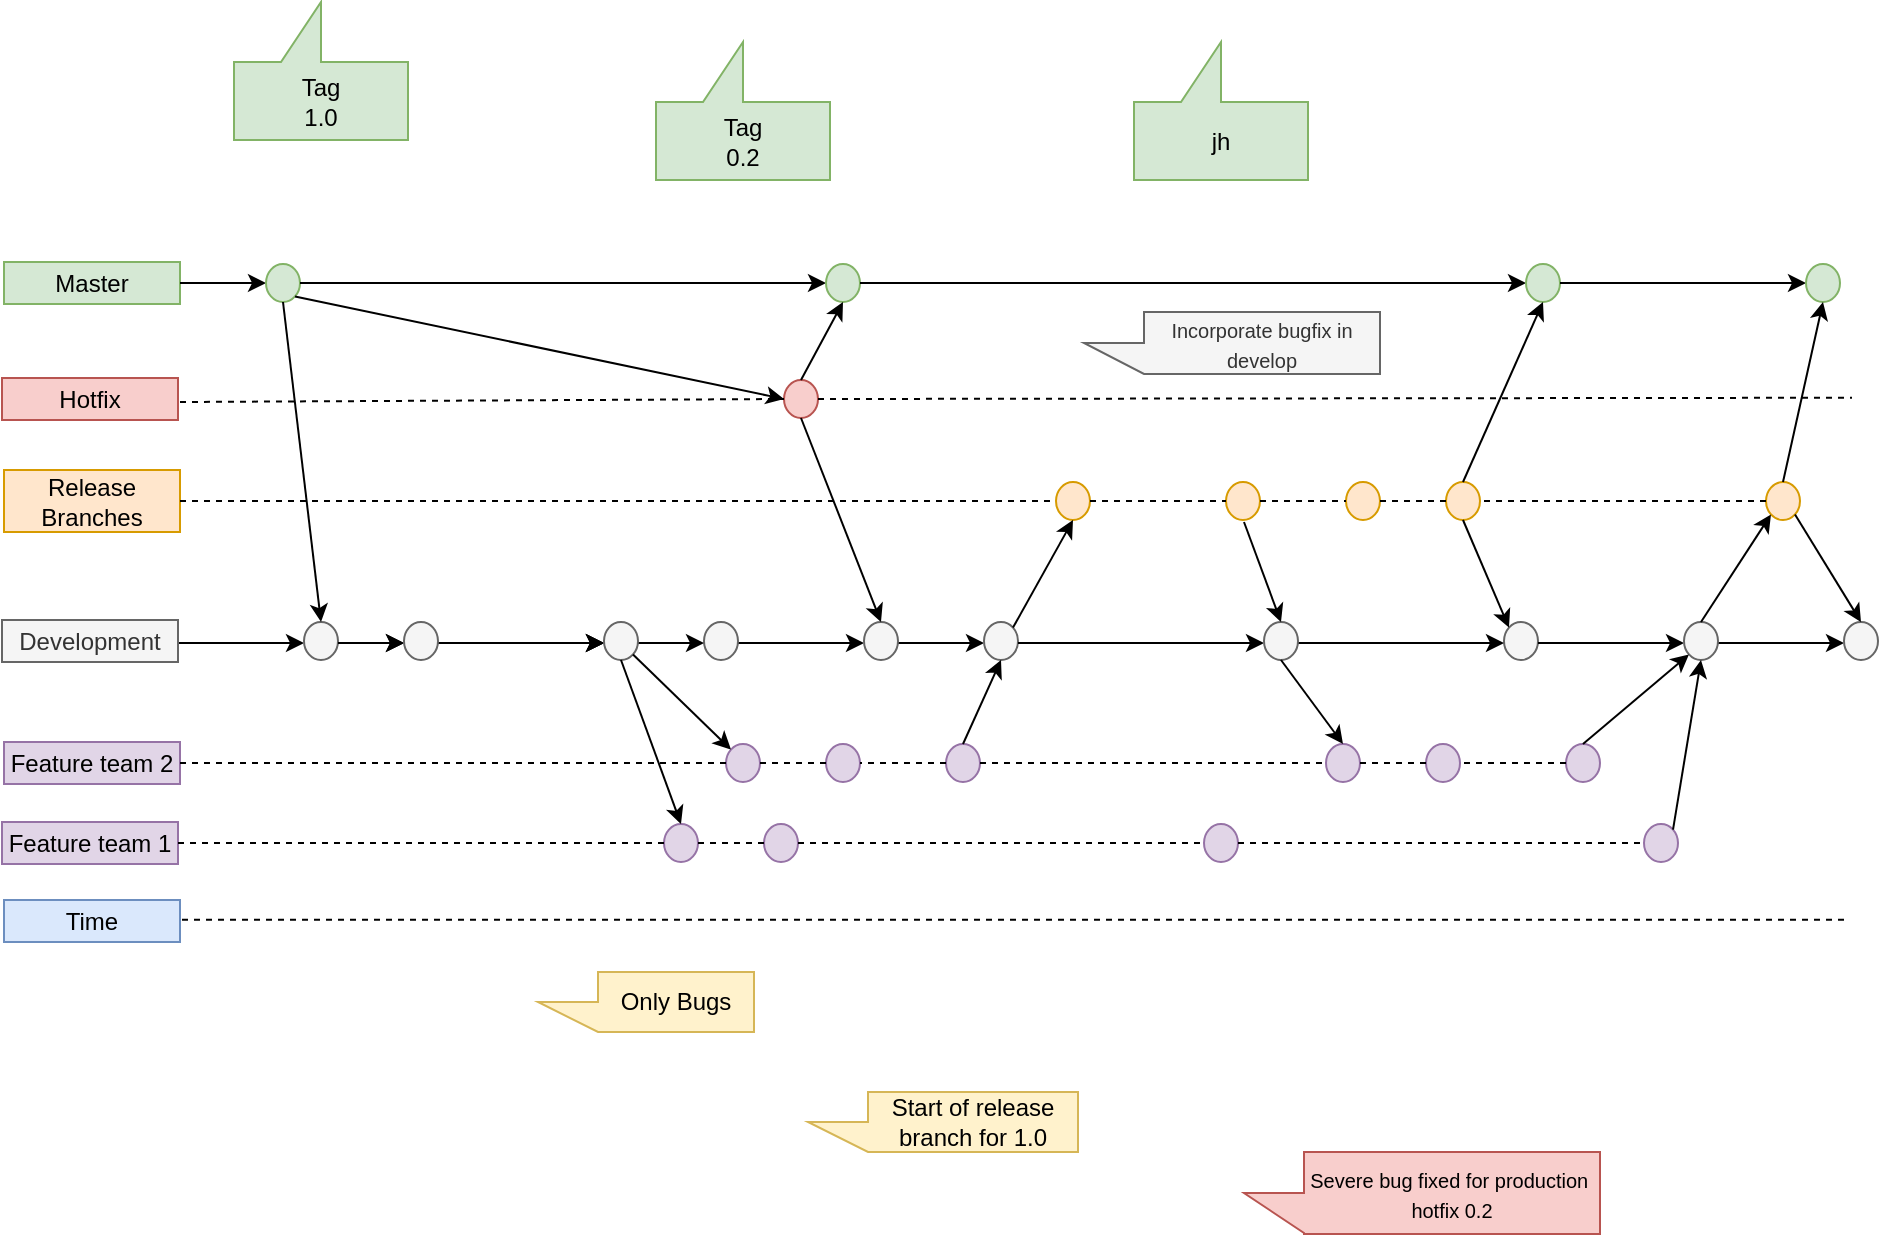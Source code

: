 <mxfile version="21.7.5" type="github">
  <diagram id="yPxyJZ8AM_hMuL3Unpa9" name="gitflow">
    <mxGraphModel dx="930" dy="1030" grid="1" gridSize="10" guides="1" tooltips="1" connect="1" arrows="1" fold="1" page="0" pageScale="1" pageWidth="850" pageHeight="1100" math="0" shadow="0">
      <root>
        <mxCell id="0" />
        <mxCell id="1" parent="0" />
        <mxCell id="7" value="Master" style="text;html=1;strokeColor=#82b366;fillColor=#d5e8d4;align=center;verticalAlign=middle;whiteSpace=wrap;rounded=0;direction=east;" parent="1" vertex="1">
          <mxGeometry x="40" width="88" height="21" as="geometry" />
        </mxCell>
        <mxCell id="20" value="Hotfix" style="text;html=1;strokeColor=#b85450;fillColor=#f8cecc;align=center;verticalAlign=middle;whiteSpace=wrap;rounded=0;direction=east;" parent="1" vertex="1">
          <mxGeometry x="39" y="58" width="88" height="21" as="geometry" />
        </mxCell>
        <mxCell id="42" value="Release Branches" style="text;html=1;strokeColor=#d79b00;fillColor=#ffe6cc;align=center;verticalAlign=middle;whiteSpace=wrap;rounded=0;fontSize=12;direction=east;" parent="1" vertex="1">
          <mxGeometry x="40" y="104" width="88" height="31" as="geometry" />
        </mxCell>
        <mxCell id="85" value="Feature team 1" style="text;html=1;strokeColor=#9673a6;fillColor=#e1d5e7;align=center;verticalAlign=middle;whiteSpace=wrap;rounded=0;direction=east;" parent="1" vertex="1">
          <mxGeometry x="39" y="280" width="88" height="21" as="geometry" />
        </mxCell>
        <mxCell id="FDRWWzNf12pBNZbJ33nD-177" value="Time" style="text;html=1;strokeColor=#6c8ebf;fillColor=#dae8fc;align=center;verticalAlign=middle;whiteSpace=wrap;rounded=0;direction=east;" parent="1" vertex="1">
          <mxGeometry x="40" y="319" width="88" height="21" as="geometry" />
        </mxCell>
        <mxCell id="FDRWWzNf12pBNZbJ33nD-182" value="" style="ellipse;whiteSpace=wrap;html=1;aspect=fixed;fontSize=12;fillColor=#e1d5e7;strokeColor=#9673a6;direction=west;flipH=0;" parent="1" vertex="1">
          <mxGeometry x="370" y="281" width="17" height="19" as="geometry" />
        </mxCell>
        <mxCell id="FDRWWzNf12pBNZbJ33nD-183" value="" style="ellipse;whiteSpace=wrap;html=1;aspect=fixed;fontSize=12;fillColor=#e1d5e7;strokeColor=#9673a6;direction=west;flipH=0;" parent="1" vertex="1">
          <mxGeometry x="420" y="281" width="17" height="19" as="geometry" />
        </mxCell>
        <mxCell id="FDRWWzNf12pBNZbJ33nD-185" value="" style="ellipse;whiteSpace=wrap;html=1;aspect=fixed;fontSize=12;fillColor=#e1d5e7;strokeColor=#9673a6;direction=west;flipH=0;" parent="1" vertex="1">
          <mxGeometry x="640" y="281" width="17" height="19" as="geometry" />
        </mxCell>
        <mxCell id="FDRWWzNf12pBNZbJ33nD-186" value="" style="ellipse;whiteSpace=wrap;html=1;aspect=fixed;fontSize=12;fillColor=#e1d5e7;strokeColor=#9673a6;direction=west;flipH=0;" parent="1" vertex="1">
          <mxGeometry x="860" y="281" width="17" height="19" as="geometry" />
        </mxCell>
        <mxCell id="FDRWWzNf12pBNZbJ33nD-331" value="" style="ellipse;whiteSpace=wrap;html=1;aspect=fixed;fontSize=12;fillColor=#ffe6cc;strokeColor=#d79b00;direction=west;flipH=0;" parent="1" vertex="1">
          <mxGeometry x="651" y="110" width="17" height="19" as="geometry" />
        </mxCell>
        <mxCell id="FDRWWzNf12pBNZbJ33nD-332" value="" style="ellipse;whiteSpace=wrap;html=1;aspect=fixed;fontSize=12;fillColor=#ffe6cc;strokeColor=#d79b00;direction=west;flipH=0;" parent="1" vertex="1">
          <mxGeometry x="566" y="110" width="17" height="19" as="geometry" />
        </mxCell>
        <mxCell id="FDRWWzNf12pBNZbJ33nD-333" value="" style="ellipse;whiteSpace=wrap;html=1;aspect=fixed;fontSize=12;fillColor=#ffe6cc;strokeColor=#d79b00;direction=west;flipH=0;" parent="1" vertex="1">
          <mxGeometry x="711" y="110" width="17" height="19" as="geometry" />
        </mxCell>
        <mxCell id="FDRWWzNf12pBNZbJ33nD-334" value="" style="ellipse;whiteSpace=wrap;html=1;aspect=fixed;fontSize=12;fillColor=#ffe6cc;strokeColor=#d79b00;direction=west;flipH=0;" parent="1" vertex="1">
          <mxGeometry x="761" y="110" width="17" height="19" as="geometry" />
        </mxCell>
        <mxCell id="FDRWWzNf12pBNZbJ33nD-335" value="" style="ellipse;whiteSpace=wrap;html=1;aspect=fixed;fontSize=12;fillColor=#ffe6cc;strokeColor=#d79b00;direction=west;flipH=0;" parent="1" vertex="1">
          <mxGeometry x="921" y="110" width="17" height="19" as="geometry" />
        </mxCell>
        <mxCell id="FDRWWzNf12pBNZbJ33nD-349" value="" style="ellipse;whiteSpace=wrap;html=1;aspect=fixed;fontSize=12;fillColor=#f8cecc;strokeColor=#b85450;direction=west;flipH=0;" parent="1" vertex="1">
          <mxGeometry x="430" y="59" width="17" height="19" as="geometry" />
        </mxCell>
        <mxCell id="FDRWWzNf12pBNZbJ33nD-355" value="" style="edgeStyle=orthogonalEdgeStyle;rounded=0;orthogonalLoop=1;jettySize=auto;html=1;" parent="1" source="7" target="FDRWWzNf12pBNZbJ33nD-354" edge="1">
          <mxGeometry relative="1" as="geometry">
            <mxPoint x="18.333" y="10.0" as="targetPoint" />
            <mxPoint x="890" y="10" as="sourcePoint" />
          </mxGeometry>
        </mxCell>
        <mxCell id="FDRWWzNf12pBNZbJ33nD-354" value="" style="ellipse;whiteSpace=wrap;html=1;aspect=fixed;fontSize=12;fillColor=#d5e8d4;strokeColor=#82b366;direction=east;" parent="1" vertex="1">
          <mxGeometry x="171" y="1" width="17" height="19" as="geometry" />
        </mxCell>
        <mxCell id="FDRWWzNf12pBNZbJ33nD-357" value="" style="edgeStyle=orthogonalEdgeStyle;rounded=0;orthogonalLoop=1;jettySize=auto;html=1;" parent="1" source="FDRWWzNf12pBNZbJ33nD-354" target="FDRWWzNf12pBNZbJ33nD-356" edge="1">
          <mxGeometry relative="1" as="geometry">
            <mxPoint x="18.333" y="11.0" as="targetPoint" />
            <mxPoint x="640" y="11" as="sourcePoint" />
          </mxGeometry>
        </mxCell>
        <mxCell id="FDRWWzNf12pBNZbJ33nD-356" value="" style="ellipse;whiteSpace=wrap;html=1;aspect=fixed;fontSize=12;fillColor=#d5e8d4;strokeColor=#82b366;direction=west;flipH=0;" parent="1" vertex="1">
          <mxGeometry x="451" y="1" width="17" height="19" as="geometry" />
        </mxCell>
        <mxCell id="FDRWWzNf12pBNZbJ33nD-359" value="" style="edgeStyle=orthogonalEdgeStyle;rounded=0;orthogonalLoop=1;jettySize=auto;html=1;" parent="1" source="FDRWWzNf12pBNZbJ33nD-356" target="FDRWWzNf12pBNZbJ33nD-358" edge="1">
          <mxGeometry relative="1" as="geometry">
            <mxPoint x="18.333" y="11.0" as="targetPoint" />
            <mxPoint x="470" y="11" as="sourcePoint" />
          </mxGeometry>
        </mxCell>
        <mxCell id="FDRWWzNf12pBNZbJ33nD-358" value="" style="ellipse;whiteSpace=wrap;html=1;aspect=fixed;fontSize=12;fillColor=#d5e8d4;strokeColor=#82b366;direction=west;flipH=0;" parent="1" vertex="1">
          <mxGeometry x="801" y="1" width="17" height="19" as="geometry" />
        </mxCell>
        <mxCell id="FDRWWzNf12pBNZbJ33nD-361" value="" style="edgeStyle=orthogonalEdgeStyle;rounded=0;orthogonalLoop=1;jettySize=auto;html=1;" parent="1" source="FDRWWzNf12pBNZbJ33nD-358" target="FDRWWzNf12pBNZbJ33nD-360" edge="1">
          <mxGeometry relative="1" as="geometry">
            <mxPoint x="18.333" y="11.0" as="targetPoint" />
            <mxPoint x="280" y="11" as="sourcePoint" />
          </mxGeometry>
        </mxCell>
        <mxCell id="FDRWWzNf12pBNZbJ33nD-360" value="" style="ellipse;whiteSpace=wrap;html=1;aspect=fixed;fontSize=12;fillColor=#d5e8d4;strokeColor=#82b366;direction=west;flipH=0;" parent="1" vertex="1">
          <mxGeometry x="941" y="1" width="17" height="19" as="geometry" />
        </mxCell>
        <mxCell id="zETWnQQV9wwEFKSfop4r-105" value="" style="endArrow=none;dashed=1;html=1;rounded=0;" edge="1" parent="1">
          <mxGeometry width="50" height="50" relative="1" as="geometry">
            <mxPoint x="129" y="328.88" as="sourcePoint" />
            <mxPoint x="961" y="328.88" as="targetPoint" />
          </mxGeometry>
        </mxCell>
        <mxCell id="zETWnQQV9wwEFKSfop4r-106" style="edgeStyle=orthogonalEdgeStyle;rounded=0;orthogonalLoop=1;jettySize=auto;html=1;entryX=1;entryY=0.5;entryDx=0;entryDy=0;" edge="1" parent="1">
          <mxGeometry relative="1" as="geometry">
            <mxPoint x="127" y="190.5" as="sourcePoint" />
            <mxPoint x="190.0" y="190.5" as="targetPoint" />
          </mxGeometry>
        </mxCell>
        <mxCell id="zETWnQQV9wwEFKSfop4r-107" value="Development" style="text;html=1;strokeColor=#666666;fillColor=#f5f5f5;align=center;verticalAlign=middle;whiteSpace=wrap;rounded=0;fontColor=#333333;direction=east;" vertex="1" parent="1">
          <mxGeometry x="39" y="179" width="88" height="21" as="geometry" />
        </mxCell>
        <mxCell id="zETWnQQV9wwEFKSfop4r-108" style="edgeStyle=orthogonalEdgeStyle;rounded=0;orthogonalLoop=1;jettySize=auto;html=1;entryX=1;entryY=0.5;entryDx=0;entryDy=0;" edge="1" parent="1">
          <mxGeometry relative="1" as="geometry">
            <mxPoint x="407.0" y="190.5" as="sourcePoint" />
            <mxPoint x="470.0" y="190.5" as="targetPoint" />
          </mxGeometry>
        </mxCell>
        <mxCell id="zETWnQQV9wwEFKSfop4r-109" value="" style="ellipse;whiteSpace=wrap;html=1;aspect=fixed;fontSize=12;fillColor=#f5f5f5;strokeColor=#666666;fontColor=#333333;direction=west;flipH=0;" vertex="1" parent="1">
          <mxGeometry x="390" y="180" width="17" height="19" as="geometry" />
        </mxCell>
        <mxCell id="zETWnQQV9wwEFKSfop4r-110" style="edgeStyle=orthogonalEdgeStyle;rounded=0;orthogonalLoop=1;jettySize=auto;html=1;exitX=0;exitY=0.5;exitDx=0;exitDy=0;entryX=1;entryY=0.5;entryDx=0;entryDy=0;" edge="1" parent="1">
          <mxGeometry relative="1" as="geometry">
            <mxPoint x="487.0" y="190.5" as="sourcePoint" />
            <mxPoint x="530.0" y="190.5" as="targetPoint" />
          </mxGeometry>
        </mxCell>
        <mxCell id="zETWnQQV9wwEFKSfop4r-111" value="" style="ellipse;whiteSpace=wrap;html=1;aspect=fixed;fontSize=12;fillColor=#f5f5f5;strokeColor=#666666;fontColor=#333333;direction=west;flipH=0;" vertex="1" parent="1">
          <mxGeometry x="470" y="180" width="17" height="19" as="geometry" />
        </mxCell>
        <mxCell id="zETWnQQV9wwEFKSfop4r-112" style="edgeStyle=orthogonalEdgeStyle;rounded=0;orthogonalLoop=1;jettySize=auto;html=1;entryX=1;entryY=0.5;entryDx=0;entryDy=0;" edge="1" parent="1">
          <mxGeometry relative="1" as="geometry">
            <mxPoint x="897.0" y="190.5" as="sourcePoint" />
            <mxPoint x="960.0" y="190.5" as="targetPoint" />
          </mxGeometry>
        </mxCell>
        <mxCell id="zETWnQQV9wwEFKSfop4r-113" value="" style="ellipse;whiteSpace=wrap;html=1;aspect=fixed;fontSize=12;fillColor=#f5f5f5;strokeColor=#666666;fontColor=#333333;direction=west;flipH=0;" vertex="1" parent="1">
          <mxGeometry x="790" y="180" width="17" height="19" as="geometry" />
        </mxCell>
        <mxCell id="zETWnQQV9wwEFKSfop4r-114" value="" style="ellipse;whiteSpace=wrap;html=1;aspect=fixed;fontSize=12;fillColor=#f5f5f5;strokeColor=#666666;fontColor=#333333;direction=west;flipH=0;" vertex="1" parent="1">
          <mxGeometry x="960" y="180" width="17" height="19" as="geometry" />
        </mxCell>
        <mxCell id="zETWnQQV9wwEFKSfop4r-115" style="edgeStyle=orthogonalEdgeStyle;rounded=0;orthogonalLoop=1;jettySize=auto;html=1;entryX=1;entryY=0.5;entryDx=0;entryDy=0;" edge="1" parent="1">
          <mxGeometry relative="1" as="geometry">
            <mxPoint x="687.0" y="190.5" as="sourcePoint" />
            <mxPoint x="790.0" y="190.5" as="targetPoint" />
          </mxGeometry>
        </mxCell>
        <mxCell id="zETWnQQV9wwEFKSfop4r-116" value="" style="ellipse;whiteSpace=wrap;html=1;aspect=fixed;fontSize=12;fillColor=#f5f5f5;strokeColor=#666666;fontColor=#333333;direction=west;flipH=0;" vertex="1" parent="1">
          <mxGeometry x="530" y="180" width="17" height="19" as="geometry" />
        </mxCell>
        <mxCell id="zETWnQQV9wwEFKSfop4r-117" value="" style="edgeStyle=orthogonalEdgeStyle;rounded=0;orthogonalLoop=1;jettySize=auto;html=1;entryX=1;entryY=0.5;entryDx=0;entryDy=0;" edge="1" parent="1">
          <mxGeometry relative="1" as="geometry">
            <mxPoint x="807.0" y="190.5" as="sourcePoint" />
            <mxPoint x="880.0" y="190.5" as="targetPoint" />
          </mxGeometry>
        </mxCell>
        <mxCell id="zETWnQQV9wwEFKSfop4r-118" value="" style="ellipse;whiteSpace=wrap;html=1;aspect=fixed;fontSize=12;fillColor=#f5f5f5;strokeColor=#666666;fontColor=#333333;direction=west;flipH=0;" vertex="1" parent="1">
          <mxGeometry x="880" y="180" width="17" height="19" as="geometry" />
        </mxCell>
        <mxCell id="zETWnQQV9wwEFKSfop4r-119" style="edgeStyle=orthogonalEdgeStyle;rounded=0;orthogonalLoop=1;jettySize=auto;html=1;exitX=0;exitY=0.5;exitDx=0;exitDy=0;entryX=1;entryY=0.5;entryDx=0;entryDy=0;" edge="1" parent="1">
          <mxGeometry relative="1" as="geometry">
            <mxPoint x="207.0" y="190.5" as="sourcePoint" />
            <mxPoint x="240.0" y="190.5" as="targetPoint" />
          </mxGeometry>
        </mxCell>
        <mxCell id="zETWnQQV9wwEFKSfop4r-120" value="" style="edgeStyle=orthogonalEdgeStyle;rounded=0;orthogonalLoop=1;jettySize=auto;html=1;" edge="1" parent="1">
          <mxGeometry relative="1" as="geometry">
            <mxPoint x="257.0" y="190.5" as="sourcePoint" />
            <mxPoint x="340" y="190.5" as="targetPoint" />
          </mxGeometry>
        </mxCell>
        <mxCell id="zETWnQQV9wwEFKSfop4r-121" value="" style="ellipse;whiteSpace=wrap;html=1;aspect=fixed;fontSize=12;fillColor=#f5f5f5;fontColor=#333333;strokeColor=#666666;direction=west;flipH=0;" vertex="1" parent="1">
          <mxGeometry x="190" y="180" width="17" height="19" as="geometry" />
        </mxCell>
        <mxCell id="zETWnQQV9wwEFKSfop4r-122" value="" style="edgeStyle=orthogonalEdgeStyle;rounded=0;orthogonalLoop=1;jettySize=auto;html=1;" edge="1" parent="1">
          <mxGeometry relative="1" as="geometry">
            <mxPoint x="257.0" y="190.5" as="sourcePoint" />
            <mxPoint x="340" y="190.5" as="targetPoint" />
          </mxGeometry>
        </mxCell>
        <mxCell id="zETWnQQV9wwEFKSfop4r-123" value="" style="edgeStyle=orthogonalEdgeStyle;rounded=0;orthogonalLoop=1;jettySize=auto;html=1;" edge="1" parent="1">
          <mxGeometry relative="1" as="geometry">
            <mxPoint x="257.0" y="190.5" as="sourcePoint" />
            <mxPoint x="340" y="190.5" as="targetPoint" />
          </mxGeometry>
        </mxCell>
        <mxCell id="zETWnQQV9wwEFKSfop4r-124" value="" style="edgeStyle=orthogonalEdgeStyle;rounded=0;orthogonalLoop=1;jettySize=auto;html=1;entryX=1;entryY=0.5;entryDx=0;entryDy=0;" edge="1" parent="1">
          <mxGeometry relative="1" as="geometry">
            <mxPoint x="547.0" y="190.5" as="sourcePoint" />
            <mxPoint x="670.0" y="190.5" as="targetPoint" />
          </mxGeometry>
        </mxCell>
        <mxCell id="zETWnQQV9wwEFKSfop4r-125" value="" style="ellipse;whiteSpace=wrap;html=1;aspect=fixed;fontSize=12;fillColor=#f5f5f5;strokeColor=#666666;fontColor=#333333;direction=west;flipH=0;" vertex="1" parent="1">
          <mxGeometry x="670" y="180" width="17" height="19" as="geometry" />
        </mxCell>
        <mxCell id="zETWnQQV9wwEFKSfop4r-126" style="edgeStyle=orthogonalEdgeStyle;rounded=0;orthogonalLoop=1;jettySize=auto;html=1;exitX=0;exitY=0.5;exitDx=0;exitDy=0;entryX=1;entryY=0.5;entryDx=0;entryDy=0;" edge="1" parent="1">
          <mxGeometry relative="1" as="geometry">
            <mxPoint x="357.0" y="190.5" as="sourcePoint" />
            <mxPoint x="390.0" y="190.5" as="targetPoint" />
          </mxGeometry>
        </mxCell>
        <mxCell id="zETWnQQV9wwEFKSfop4r-127" value="" style="ellipse;whiteSpace=wrap;html=1;aspect=fixed;fontSize=12;fillColor=#f5f5f5;strokeColor=#666666;fontColor=#333333;direction=west;flipH=0;" vertex="1" parent="1">
          <mxGeometry x="340" y="180" width="17" height="19" as="geometry" />
        </mxCell>
        <mxCell id="zETWnQQV9wwEFKSfop4r-128" value="" style="edgeStyle=orthogonalEdgeStyle;rounded=0;orthogonalLoop=1;jettySize=auto;html=1;" edge="1" parent="1">
          <mxGeometry relative="1" as="geometry">
            <mxPoint x="207.0" y="190.5" as="sourcePoint" />
            <mxPoint x="240" y="190.5" as="targetPoint" />
          </mxGeometry>
        </mxCell>
        <mxCell id="zETWnQQV9wwEFKSfop4r-129" value="" style="ellipse;whiteSpace=wrap;html=1;aspect=fixed;fontSize=12;fillColor=#f5f5f5;strokeColor=#666666;fontColor=#333333;direction=west;flipH=0;" vertex="1" parent="1">
          <mxGeometry x="240" y="180" width="17" height="19" as="geometry" />
        </mxCell>
        <mxCell id="zETWnQQV9wwEFKSfop4r-131" value="Feature team 2" style="text;html=1;strokeColor=#9673a6;fillColor=#e1d5e7;align=center;verticalAlign=middle;whiteSpace=wrap;rounded=0;direction=east;" vertex="1" parent="1">
          <mxGeometry x="40" y="240" width="88" height="21" as="geometry" />
        </mxCell>
        <mxCell id="zETWnQQV9wwEFKSfop4r-133" value="" style="ellipse;whiteSpace=wrap;html=1;aspect=fixed;fontSize=12;fillColor=#e1d5e7;strokeColor=#9673a6;direction=west;flipH=0;" vertex="1" parent="1">
          <mxGeometry x="401" y="241" width="17" height="19" as="geometry" />
        </mxCell>
        <mxCell id="zETWnQQV9wwEFKSfop4r-135" value="" style="ellipse;whiteSpace=wrap;html=1;aspect=fixed;fontSize=12;fillColor=#e1d5e7;strokeColor=#9673a6;direction=west;flipH=0;" vertex="1" parent="1">
          <mxGeometry x="451" y="241" width="17" height="19" as="geometry" />
        </mxCell>
        <mxCell id="zETWnQQV9wwEFKSfop4r-137" value="" style="ellipse;whiteSpace=wrap;html=1;aspect=fixed;fontSize=12;fillColor=#e1d5e7;strokeColor=#9673a6;direction=west;flipH=0;" vertex="1" parent="1">
          <mxGeometry x="701" y="241" width="17" height="19" as="geometry" />
        </mxCell>
        <mxCell id="zETWnQQV9wwEFKSfop4r-138" value="" style="ellipse;whiteSpace=wrap;html=1;aspect=fixed;fontSize=12;fillColor=#e1d5e7;strokeColor=#9673a6;direction=west;flipH=0;" vertex="1" parent="1">
          <mxGeometry x="821" y="241" width="17" height="19" as="geometry" />
        </mxCell>
        <mxCell id="zETWnQQV9wwEFKSfop4r-140" value="" style="ellipse;whiteSpace=wrap;html=1;aspect=fixed;fontSize=12;fillColor=#e1d5e7;strokeColor=#9673a6;direction=west;flipH=0;" vertex="1" parent="1">
          <mxGeometry x="511" y="241" width="17" height="19" as="geometry" />
        </mxCell>
        <mxCell id="zETWnQQV9wwEFKSfop4r-142" value="" style="ellipse;whiteSpace=wrap;html=1;aspect=fixed;fontSize=12;fillColor=#e1d5e7;strokeColor=#9673a6;direction=west;flipH=0;" vertex="1" parent="1">
          <mxGeometry x="751" y="241" width="17" height="19" as="geometry" />
        </mxCell>
        <mxCell id="zETWnQQV9wwEFKSfop4r-143" value="" style="endArrow=none;dashed=1;html=1;rounded=0;entryX=1;entryY=0.5;entryDx=0;entryDy=0;" edge="1" parent="1" target="FDRWWzNf12pBNZbJ33nD-349">
          <mxGeometry width="50" height="50" relative="1" as="geometry">
            <mxPoint x="128" y="70" as="sourcePoint" />
            <mxPoint x="178" y="20" as="targetPoint" />
          </mxGeometry>
        </mxCell>
        <mxCell id="zETWnQQV9wwEFKSfop4r-146" value="" style="endArrow=none;dashed=1;html=1;rounded=0;exitX=0;exitY=0.5;exitDx=0;exitDy=0;" edge="1" parent="1" source="FDRWWzNf12pBNZbJ33nD-349">
          <mxGeometry width="50" height="50" relative="1" as="geometry">
            <mxPoint x="451" y="67.87" as="sourcePoint" />
            <mxPoint x="964" y="67.87" as="targetPoint" />
          </mxGeometry>
        </mxCell>
        <mxCell id="zETWnQQV9wwEFKSfop4r-147" value="" style="endArrow=none;dashed=1;html=1;rounded=0;exitX=1;exitY=0.5;exitDx=0;exitDy=0;entryX=1;entryY=0.5;entryDx=0;entryDy=0;" edge="1" parent="1" source="42" target="FDRWWzNf12pBNZbJ33nD-332">
          <mxGeometry width="50" height="50" relative="1" as="geometry">
            <mxPoint x="480" y="160" as="sourcePoint" />
            <mxPoint x="530" y="110" as="targetPoint" />
          </mxGeometry>
        </mxCell>
        <mxCell id="zETWnQQV9wwEFKSfop4r-148" value="" style="endArrow=none;dashed=1;html=1;rounded=0;entryX=1;entryY=0.5;entryDx=0;entryDy=0;exitX=0;exitY=0.5;exitDx=0;exitDy=0;" edge="1" parent="1" source="FDRWWzNf12pBNZbJ33nD-332" target="FDRWWzNf12pBNZbJ33nD-331">
          <mxGeometry width="50" height="50" relative="1" as="geometry">
            <mxPoint x="480" y="160" as="sourcePoint" />
            <mxPoint x="530" y="110" as="targetPoint" />
          </mxGeometry>
        </mxCell>
        <mxCell id="zETWnQQV9wwEFKSfop4r-149" value="" style="endArrow=none;dashed=1;html=1;rounded=0;entryX=1;entryY=0.5;entryDx=0;entryDy=0;exitX=0;exitY=0.5;exitDx=0;exitDy=0;" edge="1" parent="1" source="FDRWWzNf12pBNZbJ33nD-331" target="FDRWWzNf12pBNZbJ33nD-333">
          <mxGeometry width="50" height="50" relative="1" as="geometry">
            <mxPoint x="480" y="160" as="sourcePoint" />
            <mxPoint x="530" y="110" as="targetPoint" />
          </mxGeometry>
        </mxCell>
        <mxCell id="zETWnQQV9wwEFKSfop4r-150" value="" style="endArrow=none;dashed=1;html=1;rounded=0;entryX=0;entryY=0.5;entryDx=0;entryDy=0;exitX=1;exitY=0.5;exitDx=0;exitDy=0;" edge="1" parent="1" source="FDRWWzNf12pBNZbJ33nD-334" target="FDRWWzNf12pBNZbJ33nD-333">
          <mxGeometry width="50" height="50" relative="1" as="geometry">
            <mxPoint x="678" y="130" as="sourcePoint" />
            <mxPoint x="721" y="130" as="targetPoint" />
          </mxGeometry>
        </mxCell>
        <mxCell id="zETWnQQV9wwEFKSfop4r-151" value="" style="endArrow=none;dashed=1;html=1;rounded=0;entryX=0;entryY=0.5;entryDx=0;entryDy=0;exitX=1;exitY=0.5;exitDx=0;exitDy=0;" edge="1" parent="1" source="FDRWWzNf12pBNZbJ33nD-335" target="FDRWWzNf12pBNZbJ33nD-334">
          <mxGeometry width="50" height="50" relative="1" as="geometry">
            <mxPoint x="480" y="160" as="sourcePoint" />
            <mxPoint x="530" y="110" as="targetPoint" />
          </mxGeometry>
        </mxCell>
        <mxCell id="zETWnQQV9wwEFKSfop4r-153" value="" style="endArrow=none;dashed=1;html=1;rounded=0;exitX=1;exitY=0.5;exitDx=0;exitDy=0;entryX=1;entryY=0.5;entryDx=0;entryDy=0;" edge="1" parent="1" source="zETWnQQV9wwEFKSfop4r-131" target="zETWnQQV9wwEFKSfop4r-133">
          <mxGeometry width="50" height="50" relative="1" as="geometry">
            <mxPoint x="390" y="160" as="sourcePoint" />
            <mxPoint x="440" y="110" as="targetPoint" />
          </mxGeometry>
        </mxCell>
        <mxCell id="zETWnQQV9wwEFKSfop4r-154" value="" style="endArrow=none;dashed=1;html=1;rounded=0;exitX=1;exitY=0.5;exitDx=0;exitDy=0;entryX=1;entryY=0.5;entryDx=0;entryDy=0;" edge="1" parent="1" source="85" target="FDRWWzNf12pBNZbJ33nD-182">
          <mxGeometry width="50" height="50" relative="1" as="geometry">
            <mxPoint x="147" y="281" as="sourcePoint" />
            <mxPoint x="420" y="281" as="targetPoint" />
          </mxGeometry>
        </mxCell>
        <mxCell id="zETWnQQV9wwEFKSfop4r-155" value="" style="endArrow=none;dashed=1;html=1;rounded=0;entryX=1;entryY=0.5;entryDx=0;entryDy=0;exitX=0;exitY=0.5;exitDx=0;exitDy=0;" edge="1" parent="1" source="zETWnQQV9wwEFKSfop4r-133" target="zETWnQQV9wwEFKSfop4r-135">
          <mxGeometry width="50" height="50" relative="1" as="geometry">
            <mxPoint x="678" y="130" as="sourcePoint" />
            <mxPoint x="721" y="130" as="targetPoint" />
          </mxGeometry>
        </mxCell>
        <mxCell id="zETWnQQV9wwEFKSfop4r-156" value="" style="endArrow=none;dashed=1;html=1;rounded=0;entryX=1;entryY=0.5;entryDx=0;entryDy=0;exitX=0;exitY=0.5;exitDx=0;exitDy=0;" edge="1" parent="1" source="FDRWWzNf12pBNZbJ33nD-182" target="FDRWWzNf12pBNZbJ33nD-183">
          <mxGeometry width="50" height="50" relative="1" as="geometry">
            <mxPoint x="428" y="261" as="sourcePoint" />
            <mxPoint x="461" y="261" as="targetPoint" />
          </mxGeometry>
        </mxCell>
        <mxCell id="zETWnQQV9wwEFKSfop4r-157" value="" style="endArrow=none;dashed=1;html=1;rounded=0;exitX=0;exitY=0.5;exitDx=0;exitDy=0;entryX=1;entryY=0.5;entryDx=0;entryDy=0;" edge="1" parent="1" source="FDRWWzNf12pBNZbJ33nD-183" target="FDRWWzNf12pBNZbJ33nD-185">
          <mxGeometry width="50" height="50" relative="1" as="geometry">
            <mxPoint x="450" y="310" as="sourcePoint" />
            <mxPoint x="630" y="290" as="targetPoint" />
          </mxGeometry>
        </mxCell>
        <mxCell id="zETWnQQV9wwEFKSfop4r-158" value="" style="endArrow=none;dashed=1;html=1;rounded=0;exitX=0;exitY=0.5;exitDx=0;exitDy=0;entryX=1;entryY=0.5;entryDx=0;entryDy=0;" edge="1" parent="1" source="FDRWWzNf12pBNZbJ33nD-185" target="FDRWWzNf12pBNZbJ33nD-186">
          <mxGeometry width="50" height="50" relative="1" as="geometry">
            <mxPoint x="658" y="289.88" as="sourcePoint" />
            <mxPoint x="850" y="290" as="targetPoint" />
          </mxGeometry>
        </mxCell>
        <mxCell id="zETWnQQV9wwEFKSfop4r-159" value="" style="endArrow=none;dashed=1;html=1;rounded=0;entryX=1;entryY=0.5;entryDx=0;entryDy=0;exitX=0;exitY=0.5;exitDx=0;exitDy=0;" edge="1" parent="1" source="zETWnQQV9wwEFKSfop4r-140" target="zETWnQQV9wwEFKSfop4r-137">
          <mxGeometry width="50" height="50" relative="1" as="geometry">
            <mxPoint x="547" y="249.87" as="sourcePoint" />
            <mxPoint x="615" y="249.87" as="targetPoint" />
          </mxGeometry>
        </mxCell>
        <mxCell id="zETWnQQV9wwEFKSfop4r-160" value="" style="endArrow=none;dashed=1;html=1;rounded=0;entryX=1;entryY=0.5;entryDx=0;entryDy=0;exitX=0;exitY=0.5;exitDx=0;exitDy=0;" edge="1" parent="1" source="zETWnQQV9wwEFKSfop4r-137" target="zETWnQQV9wwEFKSfop4r-142">
          <mxGeometry width="50" height="50" relative="1" as="geometry">
            <mxPoint x="678" y="130" as="sourcePoint" />
            <mxPoint x="721" y="130" as="targetPoint" />
          </mxGeometry>
        </mxCell>
        <mxCell id="zETWnQQV9wwEFKSfop4r-161" value="" style="endArrow=none;dashed=1;html=1;rounded=0;entryX=0;entryY=0.5;entryDx=0;entryDy=0;exitX=1;exitY=0.5;exitDx=0;exitDy=0;" edge="1" parent="1" source="zETWnQQV9wwEFKSfop4r-138" target="zETWnQQV9wwEFKSfop4r-142">
          <mxGeometry width="50" height="50" relative="1" as="geometry">
            <mxPoint x="771" y="130" as="sourcePoint" />
            <mxPoint x="738" y="130" as="targetPoint" />
          </mxGeometry>
        </mxCell>
        <mxCell id="zETWnQQV9wwEFKSfop4r-162" value="" style="endArrow=none;dashed=1;html=1;rounded=0;entryX=0;entryY=0.5;entryDx=0;entryDy=0;exitX=1;exitY=0.5;exitDx=0;exitDy=0;" edge="1" parent="1" source="zETWnQQV9wwEFKSfop4r-140" target="zETWnQQV9wwEFKSfop4r-135">
          <mxGeometry width="50" height="50" relative="1" as="geometry">
            <mxPoint x="781" y="140" as="sourcePoint" />
            <mxPoint x="748" y="140" as="targetPoint" />
          </mxGeometry>
        </mxCell>
        <mxCell id="zETWnQQV9wwEFKSfop4r-165" value="" style="endArrow=classic;html=1;rounded=0;exitX=0;exitY=1;exitDx=0;exitDy=0;entryX=0.5;entryY=0;entryDx=0;entryDy=0;" edge="1" parent="1" source="FDRWWzNf12pBNZbJ33nD-186" target="zETWnQQV9wwEFKSfop4r-118">
          <mxGeometry width="50" height="50" relative="1" as="geometry">
            <mxPoint x="690" y="180" as="sourcePoint" />
            <mxPoint x="740" y="130" as="targetPoint" />
          </mxGeometry>
        </mxCell>
        <mxCell id="zETWnQQV9wwEFKSfop4r-166" value="" style="endArrow=classic;html=1;rounded=0;exitX=0.5;exitY=1;exitDx=0;exitDy=0;entryX=1;entryY=0;entryDx=0;entryDy=0;" edge="1" parent="1" source="zETWnQQV9wwEFKSfop4r-138" target="zETWnQQV9wwEFKSfop4r-118">
          <mxGeometry width="50" height="50" relative="1" as="geometry">
            <mxPoint x="690" y="180" as="sourcePoint" />
            <mxPoint x="740" y="130" as="targetPoint" />
          </mxGeometry>
        </mxCell>
        <mxCell id="zETWnQQV9wwEFKSfop4r-167" value="" style="endArrow=classic;html=1;rounded=0;entryX=0.5;entryY=1;entryDx=0;entryDy=0;exitX=0.5;exitY=0;exitDx=0;exitDy=0;" edge="1" parent="1" source="zETWnQQV9wwEFKSfop4r-125" target="zETWnQQV9wwEFKSfop4r-137">
          <mxGeometry width="50" height="50" relative="1" as="geometry">
            <mxPoint x="620" y="170" as="sourcePoint" />
            <mxPoint x="670" y="120" as="targetPoint" />
          </mxGeometry>
        </mxCell>
        <mxCell id="zETWnQQV9wwEFKSfop4r-168" value="" style="endArrow=classic;html=1;rounded=0;exitX=0.5;exitY=1;exitDx=0;exitDy=0;entryX=0.5;entryY=0;entryDx=0;entryDy=0;" edge="1" parent="1" source="zETWnQQV9wwEFKSfop4r-140" target="zETWnQQV9wwEFKSfop4r-116">
          <mxGeometry width="50" height="50" relative="1" as="geometry">
            <mxPoint x="620" y="170" as="sourcePoint" />
            <mxPoint x="670" y="120" as="targetPoint" />
          </mxGeometry>
        </mxCell>
        <mxCell id="zETWnQQV9wwEFKSfop4r-169" value="" style="endArrow=classic;html=1;rounded=0;entryX=0.5;entryY=1;entryDx=0;entryDy=0;exitX=0.5;exitY=0;exitDx=0;exitDy=0;" edge="1" parent="1" source="zETWnQQV9wwEFKSfop4r-127" target="FDRWWzNf12pBNZbJ33nD-182">
          <mxGeometry width="50" height="50" relative="1" as="geometry">
            <mxPoint x="510" y="170" as="sourcePoint" />
            <mxPoint x="560" y="120" as="targetPoint" />
          </mxGeometry>
        </mxCell>
        <mxCell id="zETWnQQV9wwEFKSfop4r-172" value="" style="endArrow=classic;html=1;rounded=0;exitX=0;exitY=0;exitDx=0;exitDy=0;entryX=1;entryY=1;entryDx=0;entryDy=0;" edge="1" parent="1" source="zETWnQQV9wwEFKSfop4r-127" target="zETWnQQV9wwEFKSfop4r-133">
          <mxGeometry width="50" height="50" relative="1" as="geometry">
            <mxPoint x="510" y="170" as="sourcePoint" />
            <mxPoint x="560" y="120" as="targetPoint" />
          </mxGeometry>
        </mxCell>
        <mxCell id="zETWnQQV9wwEFKSfop4r-173" value="" style="endArrow=classic;html=1;rounded=0;exitX=0;exitY=1;exitDx=0;exitDy=0;entryX=0.5;entryY=0;entryDx=0;entryDy=0;" edge="1" parent="1" source="zETWnQQV9wwEFKSfop4r-116" target="FDRWWzNf12pBNZbJ33nD-332">
          <mxGeometry width="50" height="50" relative="1" as="geometry">
            <mxPoint x="710" y="170" as="sourcePoint" />
            <mxPoint x="760" y="120" as="targetPoint" />
          </mxGeometry>
        </mxCell>
        <mxCell id="zETWnQQV9wwEFKSfop4r-175" value="" style="endArrow=classic;html=1;rounded=0;entryX=0.5;entryY=1;entryDx=0;entryDy=0;" edge="1" parent="1" target="zETWnQQV9wwEFKSfop4r-125">
          <mxGeometry width="50" height="50" relative="1" as="geometry">
            <mxPoint x="660" y="130" as="sourcePoint" />
            <mxPoint x="584" y="139" as="targetPoint" />
          </mxGeometry>
        </mxCell>
        <mxCell id="zETWnQQV9wwEFKSfop4r-176" value="" style="endArrow=classic;html=1;rounded=0;entryX=1;entryY=1;entryDx=0;entryDy=0;exitX=0.5;exitY=0;exitDx=0;exitDy=0;" edge="1" parent="1" source="FDRWWzNf12pBNZbJ33nD-334" target="zETWnQQV9wwEFKSfop4r-113">
          <mxGeometry width="50" height="50" relative="1" as="geometry">
            <mxPoint x="670" y="140" as="sourcePoint" />
            <mxPoint x="689" y="190" as="targetPoint" />
          </mxGeometry>
        </mxCell>
        <mxCell id="zETWnQQV9wwEFKSfop4r-177" value="" style="endArrow=classic;html=1;rounded=0;entryX=0.5;entryY=1;entryDx=0;entryDy=0;exitX=0;exitY=0;exitDx=0;exitDy=0;" edge="1" parent="1" source="FDRWWzNf12pBNZbJ33nD-335" target="zETWnQQV9wwEFKSfop4r-114">
          <mxGeometry width="50" height="50" relative="1" as="geometry">
            <mxPoint x="779" y="139" as="sourcePoint" />
            <mxPoint x="803" y="193" as="targetPoint" />
          </mxGeometry>
        </mxCell>
        <mxCell id="zETWnQQV9wwEFKSfop4r-178" value="" style="endArrow=classic;html=1;rounded=0;exitX=0.5;exitY=1;exitDx=0;exitDy=0;entryX=1;entryY=0;entryDx=0;entryDy=0;" edge="1" parent="1" source="zETWnQQV9wwEFKSfop4r-118" target="FDRWWzNf12pBNZbJ33nD-335">
          <mxGeometry width="50" height="50" relative="1" as="geometry">
            <mxPoint x="554" y="193" as="sourcePoint" />
            <mxPoint x="584" y="139" as="targetPoint" />
          </mxGeometry>
        </mxCell>
        <mxCell id="zETWnQQV9wwEFKSfop4r-179" value="" style="endArrow=classic;html=1;rounded=0;entryX=0.5;entryY=0;entryDx=0;entryDy=0;exitX=0.5;exitY=1;exitDx=0;exitDy=0;" edge="1" parent="1" source="FDRWWzNf12pBNZbJ33nD-334" target="FDRWWzNf12pBNZbJ33nD-358">
          <mxGeometry width="50" height="50" relative="1" as="geometry">
            <mxPoint x="712.5" y="181" as="sourcePoint" />
            <mxPoint x="820" y="40" as="targetPoint" />
          </mxGeometry>
        </mxCell>
        <mxCell id="zETWnQQV9wwEFKSfop4r-180" value="" style="endArrow=classic;html=1;rounded=0;entryX=0.5;entryY=0;entryDx=0;entryDy=0;exitX=0.5;exitY=1;exitDx=0;exitDy=0;" edge="1" parent="1" source="FDRWWzNf12pBNZbJ33nD-335" target="FDRWWzNf12pBNZbJ33nD-360">
          <mxGeometry width="50" height="50" relative="1" as="geometry">
            <mxPoint x="779" y="120" as="sourcePoint" />
            <mxPoint x="819" y="30" as="targetPoint" />
          </mxGeometry>
        </mxCell>
        <mxCell id="zETWnQQV9wwEFKSfop4r-181" value="" style="endArrow=classic;html=1;rounded=0;entryX=0.5;entryY=1;entryDx=0;entryDy=0;exitX=0.5;exitY=0;exitDx=0;exitDy=0;" edge="1" parent="1" source="FDRWWzNf12pBNZbJ33nD-349" target="zETWnQQV9wwEFKSfop4r-111">
          <mxGeometry width="50" height="50" relative="1" as="geometry">
            <mxPoint x="350" y="170" as="sourcePoint" />
            <mxPoint x="400" y="120" as="targetPoint" />
          </mxGeometry>
        </mxCell>
        <mxCell id="zETWnQQV9wwEFKSfop4r-182" value="" style="endArrow=classic;html=1;rounded=0;exitX=0.5;exitY=1;exitDx=0;exitDy=0;entryX=0.5;entryY=1;entryDx=0;entryDy=0;" edge="1" parent="1" source="FDRWWzNf12pBNZbJ33nD-354" target="zETWnQQV9wwEFKSfop4r-121">
          <mxGeometry width="50" height="50" relative="1" as="geometry">
            <mxPoint x="350" y="170" as="sourcePoint" />
            <mxPoint x="400" y="120" as="targetPoint" />
          </mxGeometry>
        </mxCell>
        <mxCell id="zETWnQQV9wwEFKSfop4r-183" value="" style="endArrow=classic;html=1;rounded=0;exitX=1;exitY=1;exitDx=0;exitDy=0;entryX=1;entryY=0.5;entryDx=0;entryDy=0;" edge="1" parent="1" source="FDRWWzNf12pBNZbJ33nD-354" target="FDRWWzNf12pBNZbJ33nD-349">
          <mxGeometry width="50" height="50" relative="1" as="geometry">
            <mxPoint x="350" y="170" as="sourcePoint" />
            <mxPoint x="400" y="120" as="targetPoint" />
          </mxGeometry>
        </mxCell>
        <mxCell id="zETWnQQV9wwEFKSfop4r-184" value="" style="endArrow=classic;html=1;rounded=0;entryX=0.5;entryY=0;entryDx=0;entryDy=0;exitX=0.5;exitY=1;exitDx=0;exitDy=0;" edge="1" parent="1" source="FDRWWzNf12pBNZbJ33nD-349" target="FDRWWzNf12pBNZbJ33nD-356">
          <mxGeometry width="50" height="50" relative="1" as="geometry">
            <mxPoint x="450" y="64" as="sourcePoint" />
            <mxPoint x="487" y="10" as="targetPoint" />
          </mxGeometry>
        </mxCell>
        <mxCell id="zETWnQQV9wwEFKSfop4r-185" value="jh" style="shape=callout;whiteSpace=wrap;html=1;perimeter=calloutPerimeter;direction=west;fillColor=#d5e8d4;strokeColor=#82b366;" vertex="1" parent="1">
          <mxGeometry x="605" y="-110" width="87" height="69" as="geometry" />
        </mxCell>
        <mxCell id="zETWnQQV9wwEFKSfop4r-186" value="Tag&lt;br&gt;0.2" style="shape=callout;whiteSpace=wrap;html=1;perimeter=calloutPerimeter;direction=west;fillColor=#d5e8d4;strokeColor=#82b366;" vertex="1" parent="1">
          <mxGeometry x="366" y="-110" width="87" height="69" as="geometry" />
        </mxCell>
        <mxCell id="zETWnQQV9wwEFKSfop4r-187" value="Tag&lt;br&gt;1.0" style="shape=callout;whiteSpace=wrap;html=1;perimeter=calloutPerimeter;direction=west;fillColor=#d5e8d4;strokeColor=#82b366;" vertex="1" parent="1">
          <mxGeometry x="155" y="-130" width="87" height="69" as="geometry" />
        </mxCell>
        <mxCell id="zETWnQQV9wwEFKSfop4r-188" value="&lt;font style=&quot;font-size: 10px;&quot;&gt;Severe bug fixed for production&amp;nbsp;&lt;br&gt;hotfix 0.2&lt;/font&gt;" style="shape=callout;whiteSpace=wrap;html=1;perimeter=calloutPerimeter;direction=south;fillColor=#f8cecc;strokeColor=#b85450;" vertex="1" parent="1">
          <mxGeometry x="660" y="445" width="178" height="41" as="geometry" />
        </mxCell>
        <mxCell id="zETWnQQV9wwEFKSfop4r-189" value="Only Bugs" style="shape=callout;whiteSpace=wrap;html=1;perimeter=calloutPerimeter;direction=south;fillColor=#fff2cc;strokeColor=#d6b656;" vertex="1" parent="1">
          <mxGeometry x="307" y="355" width="108" height="30" as="geometry" />
        </mxCell>
        <mxCell id="zETWnQQV9wwEFKSfop4r-190" value="Start of release branch for 1.0" style="shape=callout;whiteSpace=wrap;html=1;perimeter=calloutPerimeter;direction=south;fillColor=#fff2cc;strokeColor=#d6b656;" vertex="1" parent="1">
          <mxGeometry x="442" y="415" width="135" height="30" as="geometry" />
        </mxCell>
        <mxCell id="zETWnQQV9wwEFKSfop4r-191" value="&lt;font style=&quot;font-size: 10px;&quot;&gt;Incorporate bugfix in develop&lt;br&gt;&lt;/font&gt;" style="shape=callout;whiteSpace=wrap;html=1;perimeter=calloutPerimeter;direction=south;fillColor=#f5f5f5;strokeColor=#666666;fontColor=#333333;" vertex="1" parent="1">
          <mxGeometry x="580" y="25" width="148" height="31" as="geometry" />
        </mxCell>
      </root>
    </mxGraphModel>
  </diagram>
</mxfile>

